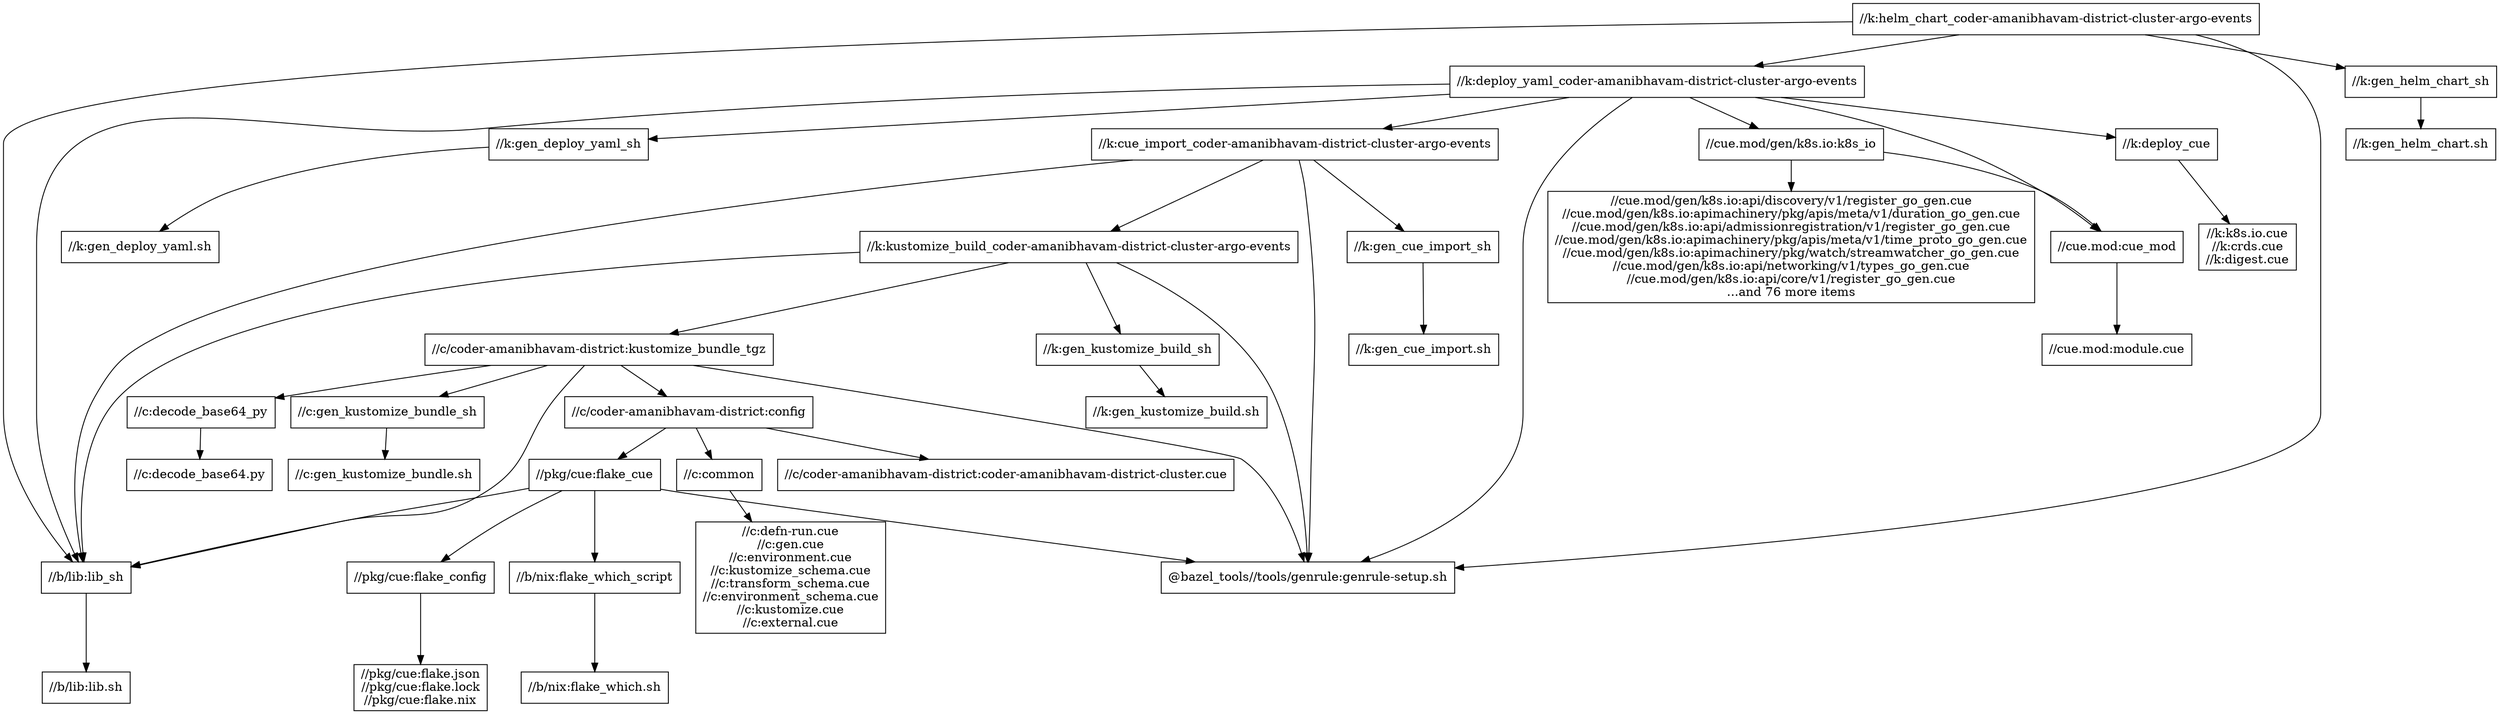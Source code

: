 digraph mygraph {
  node [shape=box];
  "//k:helm_chart_coder-amanibhavam-district-cluster-argo-events"
  "//k:helm_chart_coder-amanibhavam-district-cluster-argo-events" -> "//k:deploy_yaml_coder-amanibhavam-district-cluster-argo-events"
  "//k:helm_chart_coder-amanibhavam-district-cluster-argo-events" -> "//k:gen_helm_chart_sh"
  "//k:helm_chart_coder-amanibhavam-district-cluster-argo-events" -> "//b/lib:lib_sh"
  "//k:helm_chart_coder-amanibhavam-district-cluster-argo-events" -> "@bazel_tools//tools/genrule:genrule-setup.sh"
  "//k:gen_helm_chart_sh"
  "//k:gen_helm_chart_sh" -> "//k:gen_helm_chart.sh"
  "//k:deploy_yaml_coder-amanibhavam-district-cluster-argo-events"
  "//k:deploy_yaml_coder-amanibhavam-district-cluster-argo-events" -> "//k:cue_import_coder-amanibhavam-district-cluster-argo-events"
  "//k:deploy_yaml_coder-amanibhavam-district-cluster-argo-events" -> "//k:deploy_cue"
  "//k:deploy_yaml_coder-amanibhavam-district-cluster-argo-events" -> "//k:gen_deploy_yaml_sh"
  "//k:deploy_yaml_coder-amanibhavam-district-cluster-argo-events" -> "//cue.mod:cue_mod"
  "//k:deploy_yaml_coder-amanibhavam-district-cluster-argo-events" -> "//cue.mod/gen/k8s.io:k8s_io"
  "//k:deploy_yaml_coder-amanibhavam-district-cluster-argo-events" -> "//b/lib:lib_sh"
  "//k:deploy_yaml_coder-amanibhavam-district-cluster-argo-events" -> "@bazel_tools//tools/genrule:genrule-setup.sh"
  "//k:gen_deploy_yaml_sh"
  "//k:gen_deploy_yaml_sh" -> "//k:gen_deploy_yaml.sh"
  "//k:cue_import_coder-amanibhavam-district-cluster-argo-events"
  "//k:cue_import_coder-amanibhavam-district-cluster-argo-events" -> "//k:kustomize_build_coder-amanibhavam-district-cluster-argo-events"
  "//k:cue_import_coder-amanibhavam-district-cluster-argo-events" -> "//k:gen_cue_import_sh"
  "//k:cue_import_coder-amanibhavam-district-cluster-argo-events" -> "//b/lib:lib_sh"
  "//k:cue_import_coder-amanibhavam-district-cluster-argo-events" -> "@bazel_tools//tools/genrule:genrule-setup.sh"
  "//k:gen_cue_import_sh"
  "//k:gen_cue_import_sh" -> "//k:gen_cue_import.sh"
  "//k:gen_cue_import.sh"
  "//k:kustomize_build_coder-amanibhavam-district-cluster-argo-events"
  "//k:kustomize_build_coder-amanibhavam-district-cluster-argo-events" -> "//k:gen_kustomize_build_sh"
  "//k:kustomize_build_coder-amanibhavam-district-cluster-argo-events" -> "//c/coder-amanibhavam-district:kustomize_bundle_tgz"
  "//k:kustomize_build_coder-amanibhavam-district-cluster-argo-events" -> "//b/lib:lib_sh"
  "//k:kustomize_build_coder-amanibhavam-district-cluster-argo-events" -> "@bazel_tools//tools/genrule:genrule-setup.sh"
  "//c/coder-amanibhavam-district:kustomize_bundle_tgz"
  "//c/coder-amanibhavam-district:kustomize_bundle_tgz" -> "//c/coder-amanibhavam-district:config"
  "//c/coder-amanibhavam-district:kustomize_bundle_tgz" -> "@bazel_tools//tools/genrule:genrule-setup.sh"
  "//c/coder-amanibhavam-district:kustomize_bundle_tgz" -> "//c:gen_kustomize_bundle_sh"
  "//c/coder-amanibhavam-district:kustomize_bundle_tgz" -> "//c:decode_base64_py"
  "//c/coder-amanibhavam-district:kustomize_bundle_tgz" -> "//b/lib:lib_sh"
  "//c:decode_base64_py"
  "//c:decode_base64_py" -> "//c:decode_base64.py"
  "//c:gen_kustomize_bundle_sh"
  "//c:gen_kustomize_bundle_sh" -> "//c:gen_kustomize_bundle.sh"
  "//c:gen_kustomize_bundle.sh"
  "//k:gen_kustomize_build_sh"
  "//k:gen_kustomize_build_sh" -> "//k:gen_kustomize_build.sh"
  "//k:gen_kustomize_build.sh"
  "//k:deploy_cue"
  "//k:deploy_cue" -> "//k:k8s.io.cue\n//k:crds.cue\n//k:digest.cue"
  "//k:k8s.io.cue\n//k:crds.cue\n//k:digest.cue"
  "//cue.mod/gen/k8s.io:k8s_io"
  "//cue.mod/gen/k8s.io:k8s_io" -> "//cue.mod/gen/k8s.io:api/discovery/v1/register_go_gen.cue\n//cue.mod/gen/k8s.io:apimachinery/pkg/apis/meta/v1/duration_go_gen.cue\n//cue.mod/gen/k8s.io:api/admissionregistration/v1/register_go_gen.cue\n//cue.mod/gen/k8s.io:apimachinery/pkg/apis/meta/v1/time_proto_go_gen.cue\n//cue.mod/gen/k8s.io:apimachinery/pkg/watch/streamwatcher_go_gen.cue\n//cue.mod/gen/k8s.io:api/networking/v1/types_go_gen.cue\n//cue.mod/gen/k8s.io:api/core/v1/register_go_gen.cue\n...and 76 more items"
  "//cue.mod/gen/k8s.io:k8s_io" -> "//cue.mod:cue_mod"
  "//cue.mod:cue_mod"
  "//cue.mod:cue_mod" -> "//cue.mod:module.cue"
  "//cue.mod:module.cue"
  "//cue.mod/gen/k8s.io:api/discovery/v1/register_go_gen.cue\n//cue.mod/gen/k8s.io:apimachinery/pkg/apis/meta/v1/duration_go_gen.cue\n//cue.mod/gen/k8s.io:api/admissionregistration/v1/register_go_gen.cue\n//cue.mod/gen/k8s.io:apimachinery/pkg/apis/meta/v1/time_proto_go_gen.cue\n//cue.mod/gen/k8s.io:apimachinery/pkg/watch/streamwatcher_go_gen.cue\n//cue.mod/gen/k8s.io:api/networking/v1/types_go_gen.cue\n//cue.mod/gen/k8s.io:api/core/v1/register_go_gen.cue\n...and 76 more items"
  "//k:gen_helm_chart.sh"
  "//c/coder-amanibhavam-district:config"
  "//c/coder-amanibhavam-district:config" -> "//pkg/cue:flake_cue"
  "//c/coder-amanibhavam-district:config" -> "//c/coder-amanibhavam-district:coder-amanibhavam-district-cluster.cue"
  "//c/coder-amanibhavam-district:config" -> "//c:common"
  "//c:common"
  "//c:common" -> "//c:defn-run.cue\n//c:gen.cue\n//c:environment.cue\n//c:kustomize_schema.cue\n//c:transform_schema.cue\n//c:environment_schema.cue\n//c:kustomize.cue\n//c:external.cue"
  "//c/coder-amanibhavam-district:coder-amanibhavam-district-cluster.cue"
  "//pkg/cue:flake_cue"
  "//pkg/cue:flake_cue" -> "//pkg/cue:flake_config"
  "//pkg/cue:flake_cue" -> "//b/nix:flake_which_script"
  "//pkg/cue:flake_cue" -> "//b/lib:lib_sh"
  "//pkg/cue:flake_cue" -> "@bazel_tools//tools/genrule:genrule-setup.sh"
  "@bazel_tools//tools/genrule:genrule-setup.sh"
  "//b/lib:lib_sh"
  "//b/lib:lib_sh" -> "//b/lib:lib.sh"
  "//b/nix:flake_which_script"
  "//b/nix:flake_which_script" -> "//b/nix:flake_which.sh"
  "//pkg/cue:flake_config"
  "//pkg/cue:flake_config" -> "//pkg/cue:flake.json\n//pkg/cue:flake.lock\n//pkg/cue:flake.nix"
  "//pkg/cue:flake.json\n//pkg/cue:flake.lock\n//pkg/cue:flake.nix"
  "//c:decode_base64.py"
  "//b/lib:lib.sh"
  "//b/nix:flake_which.sh"
  "//c:defn-run.cue\n//c:gen.cue\n//c:environment.cue\n//c:kustomize_schema.cue\n//c:transform_schema.cue\n//c:environment_schema.cue\n//c:kustomize.cue\n//c:external.cue"
  "//k:gen_deploy_yaml.sh"
}
